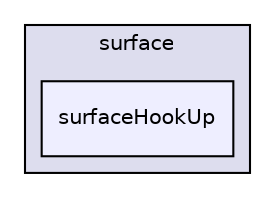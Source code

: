 digraph "applications/utilities/surface/surfaceHookUp" {
  bgcolor=transparent;
  compound=true
  node [ fontsize="10", fontname="Helvetica"];
  edge [ labelfontsize="10", labelfontname="Helvetica"];
  subgraph clusterdir_f17de662d5fa06afbf0442aecb6ca0a0 {
    graph [ bgcolor="#ddddee", pencolor="black", label="surface" fontname="Helvetica", fontsize="10", URL="dir_f17de662d5fa06afbf0442aecb6ca0a0.html"]
  dir_5d7ca5f64cde0d86afc72a144ce4a0b7 [shape=box, label="surfaceHookUp", style="filled", fillcolor="#eeeeff", pencolor="black", URL="dir_5d7ca5f64cde0d86afc72a144ce4a0b7.html"];
  }
}
